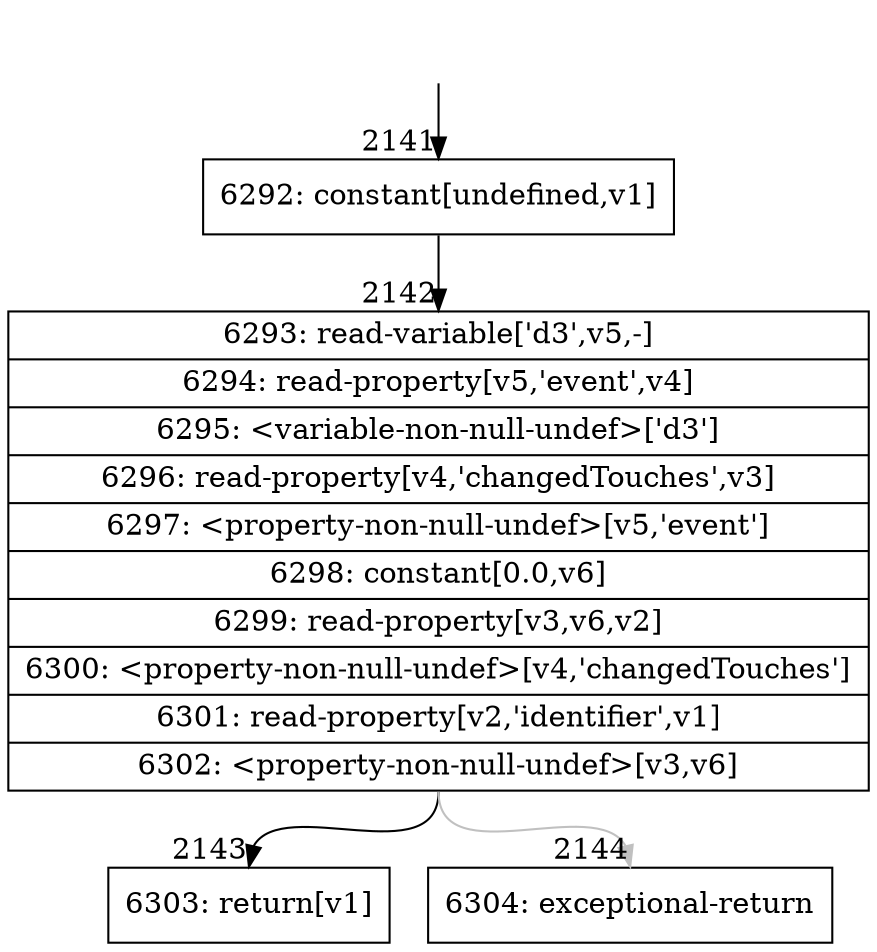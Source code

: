 digraph {
rankdir="TD"
BB_entry203[shape=none,label=""];
BB_entry203 -> BB2141 [tailport=s, headport=n, headlabel="    2141"]
BB2141 [shape=record label="{6292: constant[undefined,v1]}" ] 
BB2141 -> BB2142 [tailport=s, headport=n, headlabel="      2142"]
BB2142 [shape=record label="{6293: read-variable['d3',v5,-]|6294: read-property[v5,'event',v4]|6295: \<variable-non-null-undef\>['d3']|6296: read-property[v4,'changedTouches',v3]|6297: \<property-non-null-undef\>[v5,'event']|6298: constant[0.0,v6]|6299: read-property[v3,v6,v2]|6300: \<property-non-null-undef\>[v4,'changedTouches']|6301: read-property[v2,'identifier',v1]|6302: \<property-non-null-undef\>[v3,v6]}" ] 
BB2142 -> BB2143 [tailport=s, headport=n, headlabel="      2143"]
BB2142 -> BB2144 [tailport=s, headport=n, color=gray, headlabel="      2144"]
BB2143 [shape=record label="{6303: return[v1]}" ] 
BB2144 [shape=record label="{6304: exceptional-return}" ] 
//#$~ 1251
}
